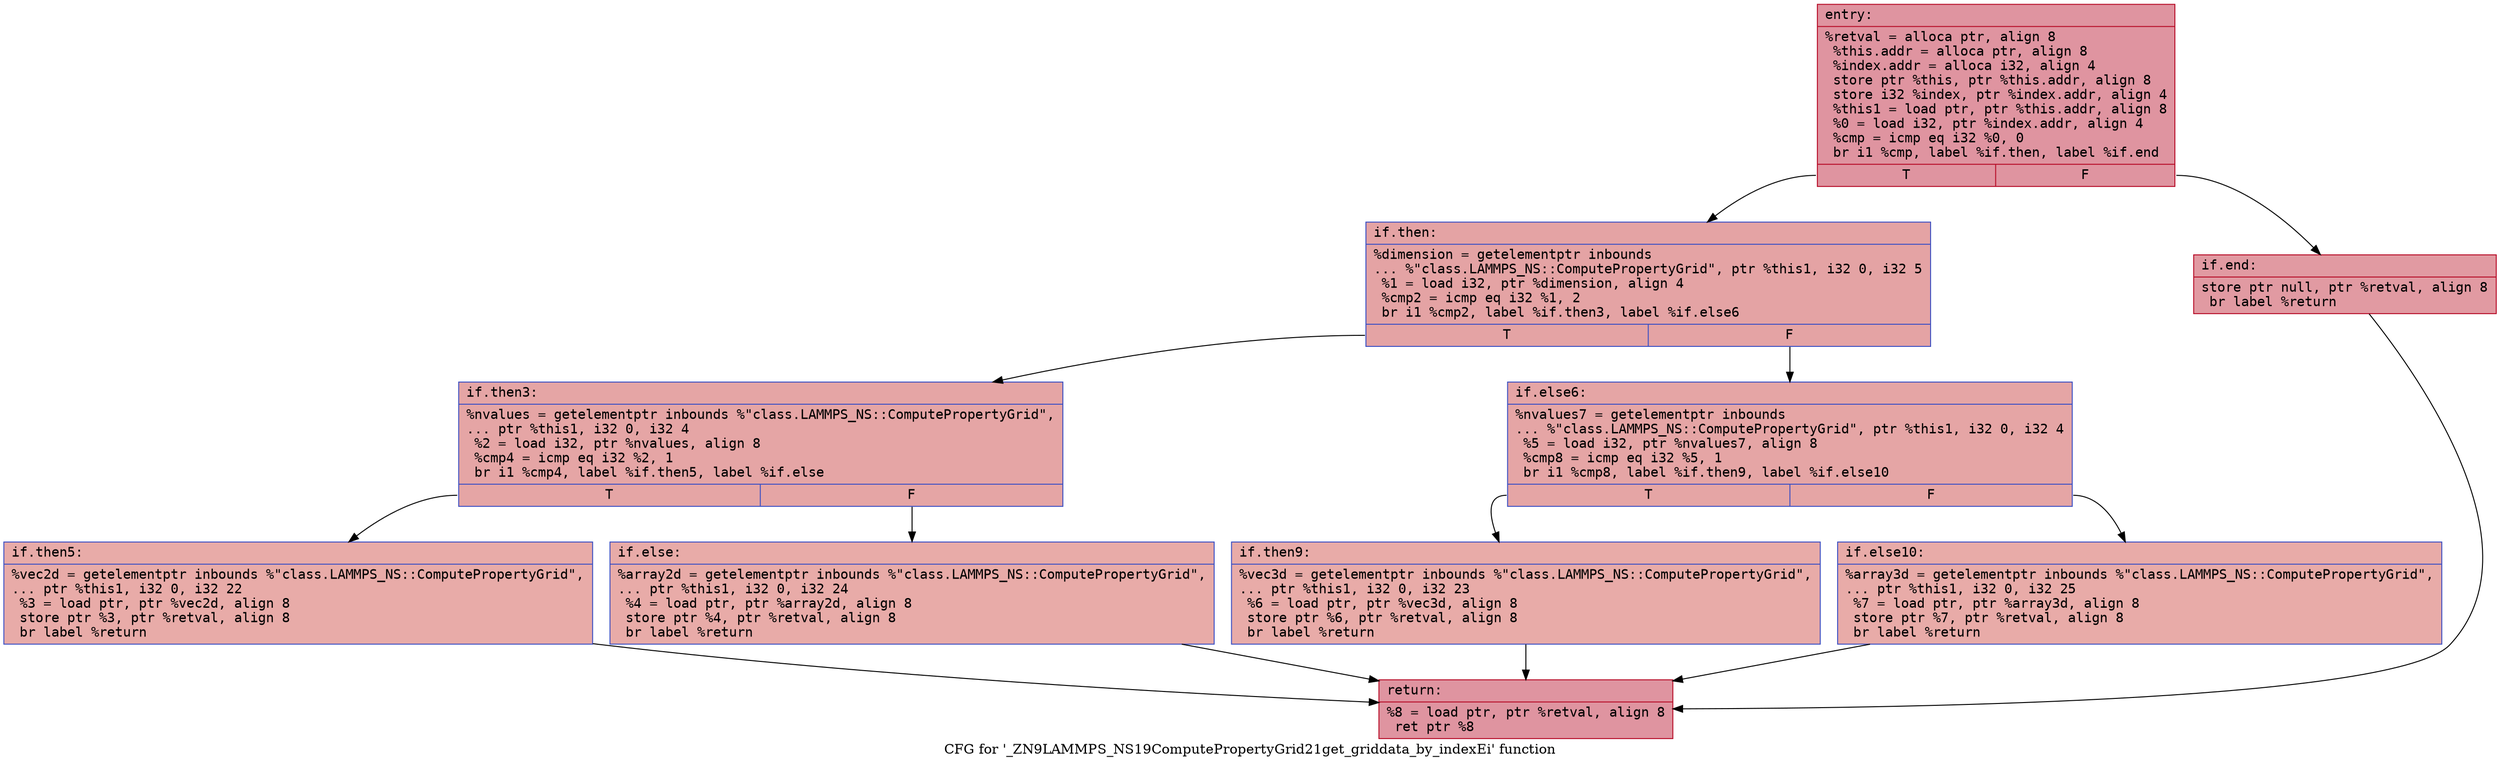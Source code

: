 digraph "CFG for '_ZN9LAMMPS_NS19ComputePropertyGrid21get_griddata_by_indexEi' function" {
	label="CFG for '_ZN9LAMMPS_NS19ComputePropertyGrid21get_griddata_by_indexEi' function";

	Node0x559142c51d30 [shape=record,color="#b70d28ff", style=filled, fillcolor="#b70d2870" fontname="Courier",label="{entry:\l|  %retval = alloca ptr, align 8\l  %this.addr = alloca ptr, align 8\l  %index.addr = alloca i32, align 4\l  store ptr %this, ptr %this.addr, align 8\l  store i32 %index, ptr %index.addr, align 4\l  %this1 = load ptr, ptr %this.addr, align 8\l  %0 = load i32, ptr %index.addr, align 4\l  %cmp = icmp eq i32 %0, 0\l  br i1 %cmp, label %if.then, label %if.end\l|{<s0>T|<s1>F}}"];
	Node0x559142c51d30:s0 -> Node0x559142c52430[tooltip="entry -> if.then\nProbability 37.50%" ];
	Node0x559142c51d30:s1 -> Node0x559142c524a0[tooltip="entry -> if.end\nProbability 62.50%" ];
	Node0x559142c52430 [shape=record,color="#3d50c3ff", style=filled, fillcolor="#c32e3170" fontname="Courier",label="{if.then:\l|  %dimension = getelementptr inbounds\l... %\"class.LAMMPS_NS::ComputePropertyGrid\", ptr %this1, i32 0, i32 5\l  %1 = load i32, ptr %dimension, align 4\l  %cmp2 = icmp eq i32 %1, 2\l  br i1 %cmp2, label %if.then3, label %if.else6\l|{<s0>T|<s1>F}}"];
	Node0x559142c52430:s0 -> Node0x559142c527e0[tooltip="if.then -> if.then3\nProbability 50.00%" ];
	Node0x559142c52430:s1 -> Node0x559142c52a00[tooltip="if.then -> if.else6\nProbability 50.00%" ];
	Node0x559142c527e0 [shape=record,color="#3d50c3ff", style=filled, fillcolor="#c5333470" fontname="Courier",label="{if.then3:\l|  %nvalues = getelementptr inbounds %\"class.LAMMPS_NS::ComputePropertyGrid\",\l... ptr %this1, i32 0, i32 4\l  %2 = load i32, ptr %nvalues, align 8\l  %cmp4 = icmp eq i32 %2, 1\l  br i1 %cmp4, label %if.then5, label %if.else\l|{<s0>T|<s1>F}}"];
	Node0x559142c527e0:s0 -> Node0x559142c52d40[tooltip="if.then3 -> if.then5\nProbability 50.00%" ];
	Node0x559142c527e0:s1 -> Node0x559142c52dc0[tooltip="if.then3 -> if.else\nProbability 50.00%" ];
	Node0x559142c52d40 [shape=record,color="#3d50c3ff", style=filled, fillcolor="#cc403a70" fontname="Courier",label="{if.then5:\l|  %vec2d = getelementptr inbounds %\"class.LAMMPS_NS::ComputePropertyGrid\",\l... ptr %this1, i32 0, i32 22\l  %3 = load ptr, ptr %vec2d, align 8\l  store ptr %3, ptr %retval, align 8\l  br label %return\l}"];
	Node0x559142c52d40 -> Node0x559142c53140[tooltip="if.then5 -> return\nProbability 100.00%" ];
	Node0x559142c52dc0 [shape=record,color="#3d50c3ff", style=filled, fillcolor="#cc403a70" fontname="Courier",label="{if.else:\l|  %array2d = getelementptr inbounds %\"class.LAMMPS_NS::ComputePropertyGrid\",\l... ptr %this1, i32 0, i32 24\l  %4 = load ptr, ptr %array2d, align 8\l  store ptr %4, ptr %retval, align 8\l  br label %return\l}"];
	Node0x559142c52dc0 -> Node0x559142c53140[tooltip="if.else -> return\nProbability 100.00%" ];
	Node0x559142c52a00 [shape=record,color="#3d50c3ff", style=filled, fillcolor="#c5333470" fontname="Courier",label="{if.else6:\l|  %nvalues7 = getelementptr inbounds\l... %\"class.LAMMPS_NS::ComputePropertyGrid\", ptr %this1, i32 0, i32 4\l  %5 = load i32, ptr %nvalues7, align 8\l  %cmp8 = icmp eq i32 %5, 1\l  br i1 %cmp8, label %if.then9, label %if.else10\l|{<s0>T|<s1>F}}"];
	Node0x559142c52a00:s0 -> Node0x559142c536b0[tooltip="if.else6 -> if.then9\nProbability 50.00%" ];
	Node0x559142c52a00:s1 -> Node0x559142c53730[tooltip="if.else6 -> if.else10\nProbability 50.00%" ];
	Node0x559142c536b0 [shape=record,color="#3d50c3ff", style=filled, fillcolor="#cc403a70" fontname="Courier",label="{if.then9:\l|  %vec3d = getelementptr inbounds %\"class.LAMMPS_NS::ComputePropertyGrid\",\l... ptr %this1, i32 0, i32 23\l  %6 = load ptr, ptr %vec3d, align 8\l  store ptr %6, ptr %retval, align 8\l  br label %return\l}"];
	Node0x559142c536b0 -> Node0x559142c53140[tooltip="if.then9 -> return\nProbability 100.00%" ];
	Node0x559142c53730 [shape=record,color="#3d50c3ff", style=filled, fillcolor="#cc403a70" fontname="Courier",label="{if.else10:\l|  %array3d = getelementptr inbounds %\"class.LAMMPS_NS::ComputePropertyGrid\",\l... ptr %this1, i32 0, i32 25\l  %7 = load ptr, ptr %array3d, align 8\l  store ptr %7, ptr %retval, align 8\l  br label %return\l}"];
	Node0x559142c53730 -> Node0x559142c53140[tooltip="if.else10 -> return\nProbability 100.00%" ];
	Node0x559142c524a0 [shape=record,color="#b70d28ff", style=filled, fillcolor="#bb1b2c70" fontname="Courier",label="{if.end:\l|  store ptr null, ptr %retval, align 8\l  br label %return\l}"];
	Node0x559142c524a0 -> Node0x559142c53140[tooltip="if.end -> return\nProbability 100.00%" ];
	Node0x559142c53140 [shape=record,color="#b70d28ff", style=filled, fillcolor="#b70d2870" fontname="Courier",label="{return:\l|  %8 = load ptr, ptr %retval, align 8\l  ret ptr %8\l}"];
}
